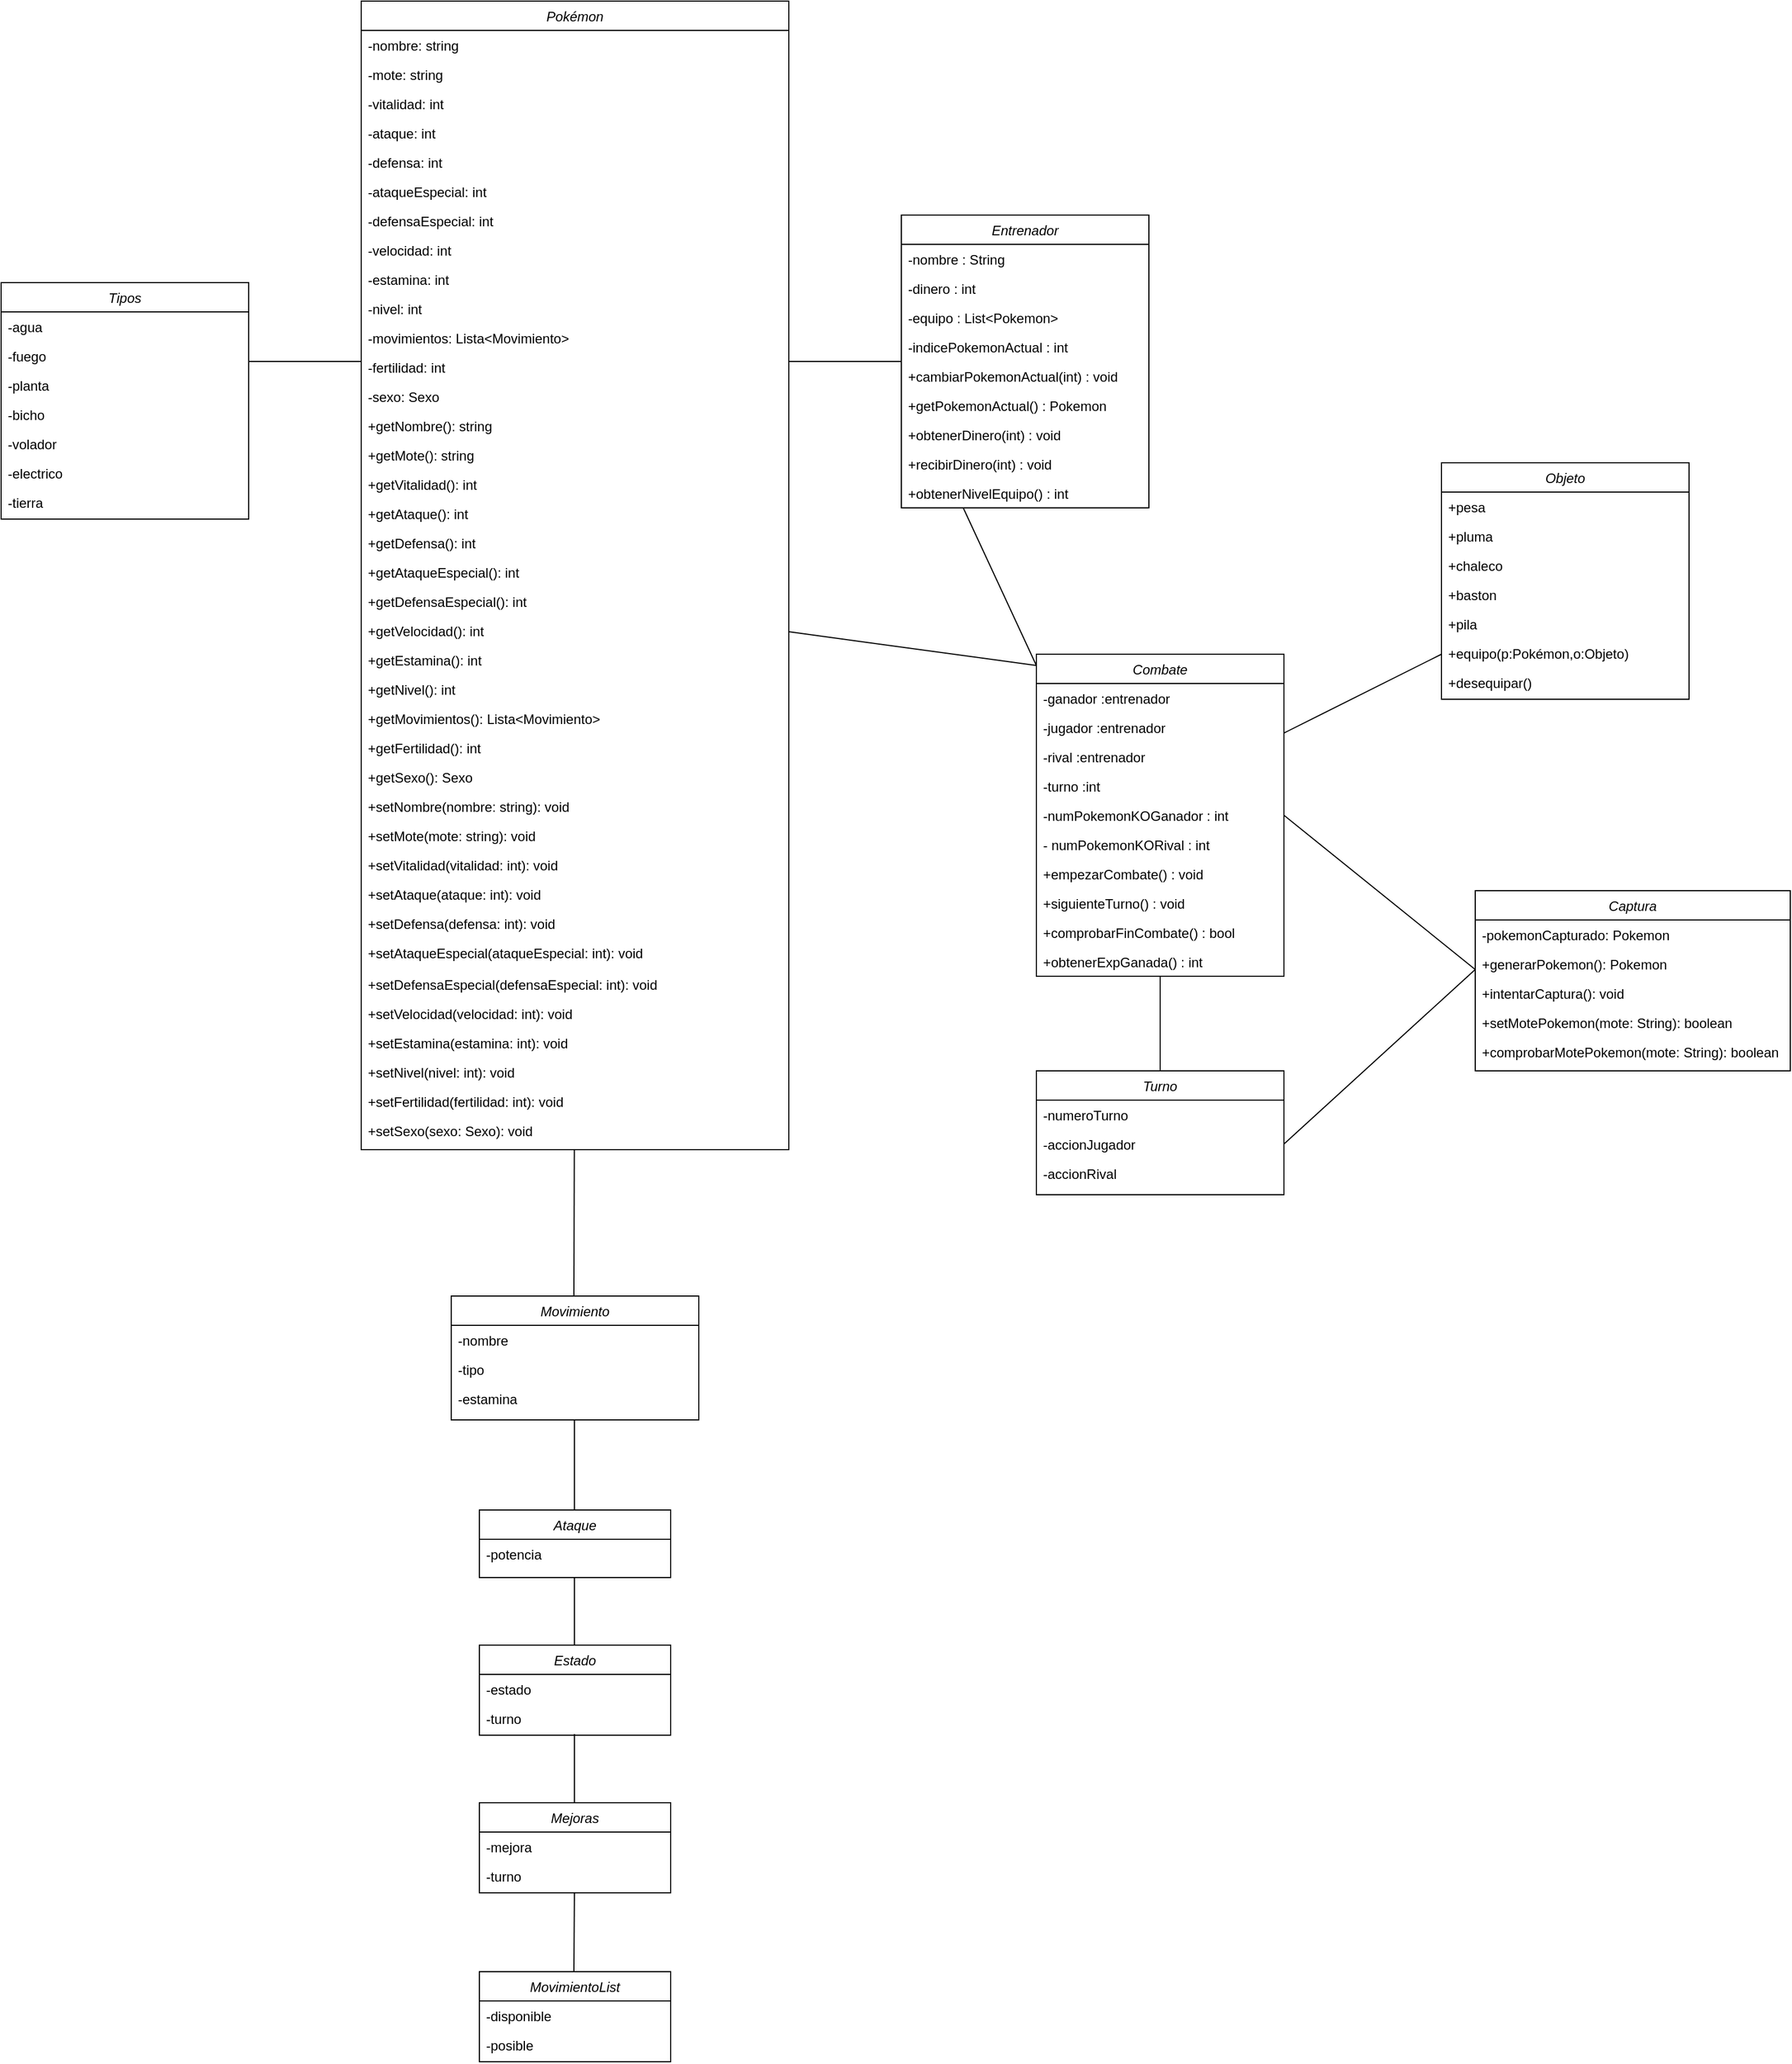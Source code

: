 <mxfile version="21.0.2" type="device"><diagram id="C5RBs43oDa-KdzZeNtuy" name="Page-1"><mxGraphModel dx="2736" dy="1056" grid="1" gridSize="10" guides="1" tooltips="1" connect="1" arrows="1" fold="1" page="1" pageScale="1" pageWidth="827" pageHeight="1169" math="0" shadow="0"><root><mxCell id="WIyWlLk6GJQsqaUBKTNV-0"/><mxCell id="WIyWlLk6GJQsqaUBKTNV-1" parent="WIyWlLk6GJQsqaUBKTNV-0"/><mxCell id="cwR1FjcjZUaR_pP3CaSi-31" value="Pokémon" style="swimlane;fontStyle=2;align=center;verticalAlign=top;childLayout=stackLayout;horizontal=1;startSize=26;horizontalStack=0;resizeParent=1;resizeLast=0;collapsible=1;marginBottom=0;rounded=0;shadow=0;strokeWidth=1;" parent="WIyWlLk6GJQsqaUBKTNV-1" vertex="1"><mxGeometry x="210" y="140" width="380" height="1020" as="geometry"><mxRectangle x="230" y="140" width="160" height="26" as="alternateBounds"/></mxGeometry></mxCell><mxCell id="cwR1FjcjZUaR_pP3CaSi-32" value="-nombre: string" style="text;align=left;verticalAlign=top;spacingLeft=4;spacingRight=4;overflow=hidden;rotatable=0;points=[[0,0.5],[1,0.5]];portConstraint=eastwest;" parent="cwR1FjcjZUaR_pP3CaSi-31" vertex="1"><mxGeometry y="26" width="380" height="26" as="geometry"/></mxCell><mxCell id="cwR1FjcjZUaR_pP3CaSi-33" value="-mote: string" style="text;align=left;verticalAlign=top;spacingLeft=4;spacingRight=4;overflow=hidden;rotatable=0;points=[[0,0.5],[1,0.5]];portConstraint=eastwest;rounded=0;shadow=0;html=0;" parent="cwR1FjcjZUaR_pP3CaSi-31" vertex="1"><mxGeometry y="52" width="380" height="26" as="geometry"/></mxCell><mxCell id="cwR1FjcjZUaR_pP3CaSi-34" value="-vitalidad: int" style="text;align=left;verticalAlign=top;spacingLeft=4;spacingRight=4;overflow=hidden;rotatable=0;points=[[0,0.5],[1,0.5]];portConstraint=eastwest;rounded=0;shadow=0;html=0;" parent="cwR1FjcjZUaR_pP3CaSi-31" vertex="1"><mxGeometry y="78" width="380" height="26" as="geometry"/></mxCell><mxCell id="cwR1FjcjZUaR_pP3CaSi-35" value="-ataque: int " style="text;align=left;verticalAlign=top;spacingLeft=4;spacingRight=4;overflow=hidden;rotatable=0;points=[[0,0.5],[1,0.5]];portConstraint=eastwest;" parent="cwR1FjcjZUaR_pP3CaSi-31" vertex="1"><mxGeometry y="104" width="380" height="26" as="geometry"/></mxCell><mxCell id="cwR1FjcjZUaR_pP3CaSi-37" value="-defensa: int" style="text;align=left;verticalAlign=top;spacingLeft=4;spacingRight=4;overflow=hidden;rotatable=0;points=[[0,0.5],[1,0.5]];portConstraint=eastwest;rounded=0;shadow=0;html=0;" parent="cwR1FjcjZUaR_pP3CaSi-31" vertex="1"><mxGeometry y="130" width="380" height="26" as="geometry"/></mxCell><mxCell id="cwR1FjcjZUaR_pP3CaSi-38" value="-ataqueEspecial: int " style="text;align=left;verticalAlign=top;spacingLeft=4;spacingRight=4;overflow=hidden;rotatable=0;points=[[0,0.5],[1,0.5]];portConstraint=eastwest;rounded=0;shadow=0;html=0;" parent="cwR1FjcjZUaR_pP3CaSi-31" vertex="1"><mxGeometry y="156" width="380" height="26" as="geometry"/></mxCell><mxCell id="cwR1FjcjZUaR_pP3CaSi-39" value="-defensaEspecial: int" style="text;align=left;verticalAlign=top;spacingLeft=4;spacingRight=4;overflow=hidden;rotatable=0;points=[[0,0.5],[1,0.5]];portConstraint=eastwest;rounded=0;shadow=0;html=0;" parent="cwR1FjcjZUaR_pP3CaSi-31" vertex="1"><mxGeometry y="182" width="380" height="26" as="geometry"/></mxCell><mxCell id="cwR1FjcjZUaR_pP3CaSi-40" value="-velocidad: int" style="text;align=left;verticalAlign=top;spacingLeft=4;spacingRight=4;overflow=hidden;rotatable=0;points=[[0,0.5],[1,0.5]];portConstraint=eastwest;rounded=0;shadow=0;html=0;" parent="cwR1FjcjZUaR_pP3CaSi-31" vertex="1"><mxGeometry y="208" width="380" height="26" as="geometry"/></mxCell><mxCell id="cwR1FjcjZUaR_pP3CaSi-41" value="-estamina: int" style="text;align=left;verticalAlign=top;spacingLeft=4;spacingRight=4;overflow=hidden;rotatable=0;points=[[0,0.5],[1,0.5]];portConstraint=eastwest;" parent="cwR1FjcjZUaR_pP3CaSi-31" vertex="1"><mxGeometry y="234" width="380" height="26" as="geometry"/></mxCell><mxCell id="cwR1FjcjZUaR_pP3CaSi-42" value="-nivel: int" style="text;align=left;verticalAlign=top;spacingLeft=4;spacingRight=4;overflow=hidden;rotatable=0;points=[[0,0.5],[1,0.5]];portConstraint=eastwest;" parent="cwR1FjcjZUaR_pP3CaSi-31" vertex="1"><mxGeometry y="260" width="380" height="26" as="geometry"/></mxCell><mxCell id="cwR1FjcjZUaR_pP3CaSi-43" value="-movimientos: Lista&lt;Movimiento&gt;" style="text;align=left;verticalAlign=top;spacingLeft=4;spacingRight=4;overflow=hidden;rotatable=0;points=[[0,0.5],[1,0.5]];portConstraint=eastwest;" parent="cwR1FjcjZUaR_pP3CaSi-31" vertex="1"><mxGeometry y="286" width="380" height="26" as="geometry"/></mxCell><mxCell id="cwR1FjcjZUaR_pP3CaSi-44" value="-fertilidad: int" style="text;align=left;verticalAlign=top;spacingLeft=4;spacingRight=4;overflow=hidden;rotatable=0;points=[[0,0.5],[1,0.5]];portConstraint=eastwest;" parent="cwR1FjcjZUaR_pP3CaSi-31" vertex="1"><mxGeometry y="312" width="380" height="26" as="geometry"/></mxCell><mxCell id="W9C-LoiMvaeg9OHFLR5i-9" value="-sexo: Sexo " style="text;align=left;verticalAlign=top;spacingLeft=4;spacingRight=4;overflow=hidden;rotatable=0;points=[[0,0.5],[1,0.5]];portConstraint=eastwest;" vertex="1" parent="cwR1FjcjZUaR_pP3CaSi-31"><mxGeometry y="338" width="380" height="26" as="geometry"/></mxCell><mxCell id="W9C-LoiMvaeg9OHFLR5i-8" value="+getNombre(): string" style="text;align=left;verticalAlign=top;spacingLeft=4;spacingRight=4;overflow=hidden;rotatable=0;points=[[0,0.5],[1,0.5]];portConstraint=eastwest;" vertex="1" parent="cwR1FjcjZUaR_pP3CaSi-31"><mxGeometry y="364" width="380" height="26" as="geometry"/></mxCell><mxCell id="W9C-LoiMvaeg9OHFLR5i-7" value="+getMote(): string" style="text;align=left;verticalAlign=top;spacingLeft=4;spacingRight=4;overflow=hidden;rotatable=0;points=[[0,0.5],[1,0.5]];portConstraint=eastwest;" vertex="1" parent="cwR1FjcjZUaR_pP3CaSi-31"><mxGeometry y="390" width="380" height="26" as="geometry"/></mxCell><mxCell id="W9C-LoiMvaeg9OHFLR5i-6" value="+getVitalidad(): int  " style="text;align=left;verticalAlign=top;spacingLeft=4;spacingRight=4;overflow=hidden;rotatable=0;points=[[0,0.5],[1,0.5]];portConstraint=eastwest;" vertex="1" parent="cwR1FjcjZUaR_pP3CaSi-31"><mxGeometry y="416" width="380" height="26" as="geometry"/></mxCell><mxCell id="W9C-LoiMvaeg9OHFLR5i-5" value="+getAtaque(): int" style="text;align=left;verticalAlign=top;spacingLeft=4;spacingRight=4;overflow=hidden;rotatable=0;points=[[0,0.5],[1,0.5]];portConstraint=eastwest;" vertex="1" parent="cwR1FjcjZUaR_pP3CaSi-31"><mxGeometry y="442" width="380" height="26" as="geometry"/></mxCell><mxCell id="W9C-LoiMvaeg9OHFLR5i-4" value="+getDefensa(): int" style="text;align=left;verticalAlign=top;spacingLeft=4;spacingRight=4;overflow=hidden;rotatable=0;points=[[0,0.5],[1,0.5]];portConstraint=eastwest;" vertex="1" parent="cwR1FjcjZUaR_pP3CaSi-31"><mxGeometry y="468" width="380" height="26" as="geometry"/></mxCell><mxCell id="W9C-LoiMvaeg9OHFLR5i-3" value="+getAtaqueEspecial(): int " style="text;align=left;verticalAlign=top;spacingLeft=4;spacingRight=4;overflow=hidden;rotatable=0;points=[[0,0.5],[1,0.5]];portConstraint=eastwest;" vertex="1" parent="cwR1FjcjZUaR_pP3CaSi-31"><mxGeometry y="494" width="380" height="26" as="geometry"/></mxCell><mxCell id="W9C-LoiMvaeg9OHFLR5i-2" value="+getDefensaEspecial(): int " style="text;align=left;verticalAlign=top;spacingLeft=4;spacingRight=4;overflow=hidden;rotatable=0;points=[[0,0.5],[1,0.5]];portConstraint=eastwest;" vertex="1" parent="cwR1FjcjZUaR_pP3CaSi-31"><mxGeometry y="520" width="380" height="26" as="geometry"/></mxCell><mxCell id="W9C-LoiMvaeg9OHFLR5i-1" value="+getVelocidad(): int" style="text;align=left;verticalAlign=top;spacingLeft=4;spacingRight=4;overflow=hidden;rotatable=0;points=[[0,0.5],[1,0.5]];portConstraint=eastwest;" vertex="1" parent="cwR1FjcjZUaR_pP3CaSi-31"><mxGeometry y="546" width="380" height="26" as="geometry"/></mxCell><mxCell id="W9C-LoiMvaeg9OHFLR5i-0" value="+getEstamina(): int" style="text;align=left;verticalAlign=top;spacingLeft=4;spacingRight=4;overflow=hidden;rotatable=0;points=[[0,0.5],[1,0.5]];portConstraint=eastwest;" vertex="1" parent="cwR1FjcjZUaR_pP3CaSi-31"><mxGeometry y="572" width="380" height="26" as="geometry"/></mxCell><mxCell id="W9C-LoiMvaeg9OHFLR5i-19" value="+getNivel(): int " style="text;align=left;verticalAlign=top;spacingLeft=4;spacingRight=4;overflow=hidden;rotatable=0;points=[[0,0.5],[1,0.5]];portConstraint=eastwest;" vertex="1" parent="cwR1FjcjZUaR_pP3CaSi-31"><mxGeometry y="598" width="380" height="26" as="geometry"/></mxCell><mxCell id="W9C-LoiMvaeg9OHFLR5i-18" value="+getMovimientos(): Lista&lt;Movimiento&gt;" style="text;align=left;verticalAlign=top;spacingLeft=4;spacingRight=4;overflow=hidden;rotatable=0;points=[[0,0.5],[1,0.5]];portConstraint=eastwest;" vertex="1" parent="cwR1FjcjZUaR_pP3CaSi-31"><mxGeometry y="624" width="380" height="26" as="geometry"/></mxCell><mxCell id="W9C-LoiMvaeg9OHFLR5i-17" value="+getFertilidad(): int " style="text;align=left;verticalAlign=top;spacingLeft=4;spacingRight=4;overflow=hidden;rotatable=0;points=[[0,0.5],[1,0.5]];portConstraint=eastwest;" vertex="1" parent="cwR1FjcjZUaR_pP3CaSi-31"><mxGeometry y="650" width="380" height="26" as="geometry"/></mxCell><mxCell id="W9C-LoiMvaeg9OHFLR5i-16" value="+getSexo(): Sexo" style="text;align=left;verticalAlign=top;spacingLeft=4;spacingRight=4;overflow=hidden;rotatable=0;points=[[0,0.5],[1,0.5]];portConstraint=eastwest;" vertex="1" parent="cwR1FjcjZUaR_pP3CaSi-31"><mxGeometry y="676" width="380" height="26" as="geometry"/></mxCell><mxCell id="W9C-LoiMvaeg9OHFLR5i-15" value="+setNombre(nombre: string): void" style="text;align=left;verticalAlign=top;spacingLeft=4;spacingRight=4;overflow=hidden;rotatable=0;points=[[0,0.5],[1,0.5]];portConstraint=eastwest;" vertex="1" parent="cwR1FjcjZUaR_pP3CaSi-31"><mxGeometry y="702" width="380" height="26" as="geometry"/></mxCell><mxCell id="W9C-LoiMvaeg9OHFLR5i-14" value="+setMote(mote: string): void" style="text;align=left;verticalAlign=top;spacingLeft=4;spacingRight=4;overflow=hidden;rotatable=0;points=[[0,0.5],[1,0.5]];portConstraint=eastwest;" vertex="1" parent="cwR1FjcjZUaR_pP3CaSi-31"><mxGeometry y="728" width="380" height="26" as="geometry"/></mxCell><mxCell id="W9C-LoiMvaeg9OHFLR5i-13" value="+setVitalidad(vitalidad: int): void" style="text;align=left;verticalAlign=top;spacingLeft=4;spacingRight=4;overflow=hidden;rotatable=0;points=[[0,0.5],[1,0.5]];portConstraint=eastwest;" vertex="1" parent="cwR1FjcjZUaR_pP3CaSi-31"><mxGeometry y="754" width="380" height="26" as="geometry"/></mxCell><mxCell id="W9C-LoiMvaeg9OHFLR5i-12" value="+setAtaque(ataque: int): void " style="text;align=left;verticalAlign=top;spacingLeft=4;spacingRight=4;overflow=hidden;rotatable=0;points=[[0,0.5],[1,0.5]];portConstraint=eastwest;" vertex="1" parent="cwR1FjcjZUaR_pP3CaSi-31"><mxGeometry y="780" width="380" height="26" as="geometry"/></mxCell><mxCell id="W9C-LoiMvaeg9OHFLR5i-11" value="+setDefensa(defensa: int): void" style="text;align=left;verticalAlign=top;spacingLeft=4;spacingRight=4;overflow=hidden;rotatable=0;points=[[0,0.5],[1,0.5]];portConstraint=eastwest;" vertex="1" parent="cwR1FjcjZUaR_pP3CaSi-31"><mxGeometry y="806" width="380" height="26" as="geometry"/></mxCell><mxCell id="W9C-LoiMvaeg9OHFLR5i-10" value="+setAtaqueEspecial(ataqueEspecial: int): void" style="text;align=left;verticalAlign=top;spacingLeft=4;spacingRight=4;overflow=hidden;rotatable=0;points=[[0,0.5],[1,0.5]];portConstraint=eastwest;" vertex="1" parent="cwR1FjcjZUaR_pP3CaSi-31"><mxGeometry y="832" width="380" height="28" as="geometry"/></mxCell><mxCell id="W9C-LoiMvaeg9OHFLR5i-28" value="+setDefensaEspecial(defensaEspecial: int): void" style="text;align=left;verticalAlign=top;spacingLeft=4;spacingRight=4;overflow=hidden;rotatable=0;points=[[0,0.5],[1,0.5]];portConstraint=eastwest;rounded=0;shadow=0;html=0;" vertex="1" parent="cwR1FjcjZUaR_pP3CaSi-31"><mxGeometry y="860" width="380" height="26" as="geometry"/></mxCell><mxCell id="W9C-LoiMvaeg9OHFLR5i-27" value="+setVelocidad(velocidad: int): void" style="text;align=left;verticalAlign=top;spacingLeft=4;spacingRight=4;overflow=hidden;rotatable=0;points=[[0,0.5],[1,0.5]];portConstraint=eastwest;rounded=0;shadow=0;html=0;" vertex="1" parent="cwR1FjcjZUaR_pP3CaSi-31"><mxGeometry y="886" width="380" height="26" as="geometry"/></mxCell><mxCell id="W9C-LoiMvaeg9OHFLR5i-26" value="+setEstamina(estamina: int): void" style="text;align=left;verticalAlign=top;spacingLeft=4;spacingRight=4;overflow=hidden;rotatable=0;points=[[0,0.5],[1,0.5]];portConstraint=eastwest;rounded=0;shadow=0;html=0;" vertex="1" parent="cwR1FjcjZUaR_pP3CaSi-31"><mxGeometry y="912" width="380" height="26" as="geometry"/></mxCell><mxCell id="W9C-LoiMvaeg9OHFLR5i-25" value="+setNivel(nivel: int): void" style="text;align=left;verticalAlign=top;spacingLeft=4;spacingRight=4;overflow=hidden;rotatable=0;points=[[0,0.5],[1,0.5]];portConstraint=eastwest;rounded=0;shadow=0;html=0;" vertex="1" parent="cwR1FjcjZUaR_pP3CaSi-31"><mxGeometry y="938" width="380" height="26" as="geometry"/></mxCell><mxCell id="W9C-LoiMvaeg9OHFLR5i-24" value="+setFertilidad(fertilidad: int): void" style="text;align=left;verticalAlign=top;spacingLeft=4;spacingRight=4;overflow=hidden;rotatable=0;points=[[0,0.5],[1,0.5]];portConstraint=eastwest;rounded=0;shadow=0;html=0;" vertex="1" parent="cwR1FjcjZUaR_pP3CaSi-31"><mxGeometry y="964" width="380" height="26" as="geometry"/></mxCell><mxCell id="W9C-LoiMvaeg9OHFLR5i-23" value="+setSexo(sexo: Sexo): void" style="text;align=left;verticalAlign=top;spacingLeft=4;spacingRight=4;overflow=hidden;rotatable=0;points=[[0,0.5],[1,0.5]];portConstraint=eastwest;rounded=0;shadow=0;html=0;" vertex="1" parent="cwR1FjcjZUaR_pP3CaSi-31"><mxGeometry y="990" width="380" height="26" as="geometry"/></mxCell><mxCell id="W9C-LoiMvaeg9OHFLR5i-29" value="" style="endArrow=none;html=1;rounded=0;" edge="1" parent="WIyWlLk6GJQsqaUBKTNV-1"><mxGeometry width="50" height="50" relative="1" as="geometry"><mxPoint x="590" y="460" as="sourcePoint"/><mxPoint x="690" y="460" as="targetPoint"/></mxGeometry></mxCell><mxCell id="W9C-LoiMvaeg9OHFLR5i-30" value="Entrenador" style="swimlane;fontStyle=2;align=center;verticalAlign=top;childLayout=stackLayout;horizontal=1;startSize=26;horizontalStack=0;resizeParent=1;resizeLast=0;collapsible=1;marginBottom=0;rounded=0;shadow=0;strokeWidth=1;" vertex="1" parent="WIyWlLk6GJQsqaUBKTNV-1"><mxGeometry x="690" y="330" width="220" height="260" as="geometry"><mxRectangle x="230" y="140" width="160" height="26" as="alternateBounds"/></mxGeometry></mxCell><mxCell id="W9C-LoiMvaeg9OHFLR5i-31" value="-nombre : String" style="text;align=left;verticalAlign=top;spacingLeft=4;spacingRight=4;overflow=hidden;rotatable=0;points=[[0,0.5],[1,0.5]];portConstraint=eastwest;" vertex="1" parent="W9C-LoiMvaeg9OHFLR5i-30"><mxGeometry y="26" width="220" height="26" as="geometry"/></mxCell><mxCell id="W9C-LoiMvaeg9OHFLR5i-69" value="-dinero : int" style="text;align=left;verticalAlign=top;spacingLeft=4;spacingRight=4;overflow=hidden;rotatable=0;points=[[0,0.5],[1,0.5]];portConstraint=eastwest;" vertex="1" parent="W9C-LoiMvaeg9OHFLR5i-30"><mxGeometry y="52" width="220" height="26" as="geometry"/></mxCell><mxCell id="W9C-LoiMvaeg9OHFLR5i-70" value="-equipo : List&lt;Pokemon&gt;" style="text;align=left;verticalAlign=top;spacingLeft=4;spacingRight=4;overflow=hidden;rotatable=0;points=[[0,0.5],[1,0.5]];portConstraint=eastwest;" vertex="1" parent="W9C-LoiMvaeg9OHFLR5i-30"><mxGeometry y="78" width="220" height="26" as="geometry"/></mxCell><mxCell id="W9C-LoiMvaeg9OHFLR5i-71" value="-indicePokemonActual : int" style="text;align=left;verticalAlign=top;spacingLeft=4;spacingRight=4;overflow=hidden;rotatable=0;points=[[0,0.5],[1,0.5]];portConstraint=eastwest;" vertex="1" parent="W9C-LoiMvaeg9OHFLR5i-30"><mxGeometry y="104" width="220" height="26" as="geometry"/></mxCell><mxCell id="W9C-LoiMvaeg9OHFLR5i-92" value="+cambiarPokemonActual(int) : void" style="text;align=left;verticalAlign=top;spacingLeft=4;spacingRight=4;overflow=hidden;rotatable=0;points=[[0,0.5],[1,0.5]];portConstraint=eastwest;" vertex="1" parent="W9C-LoiMvaeg9OHFLR5i-30"><mxGeometry y="130" width="220" height="26" as="geometry"/></mxCell><mxCell id="W9C-LoiMvaeg9OHFLR5i-140" value="+getPokemonActual() : Pokemon" style="text;align=left;verticalAlign=top;spacingLeft=4;spacingRight=4;overflow=hidden;rotatable=0;points=[[0,0.5],[1,0.5]];portConstraint=eastwest;" vertex="1" parent="W9C-LoiMvaeg9OHFLR5i-30"><mxGeometry y="156" width="220" height="26" as="geometry"/></mxCell><mxCell id="W9C-LoiMvaeg9OHFLR5i-141" value="+obtenerDinero(int) : void" style="text;align=left;verticalAlign=top;spacingLeft=4;spacingRight=4;overflow=hidden;rotatable=0;points=[[0,0.5],[1,0.5]];portConstraint=eastwest;" vertex="1" parent="W9C-LoiMvaeg9OHFLR5i-30"><mxGeometry y="182" width="220" height="26" as="geometry"/></mxCell><mxCell id="W9C-LoiMvaeg9OHFLR5i-142" value="+recibirDinero(int) : void" style="text;align=left;verticalAlign=top;spacingLeft=4;spacingRight=4;overflow=hidden;rotatable=0;points=[[0,0.5],[1,0.5]];portConstraint=eastwest;" vertex="1" parent="W9C-LoiMvaeg9OHFLR5i-30"><mxGeometry y="208" width="220" height="26" as="geometry"/></mxCell><mxCell id="W9C-LoiMvaeg9OHFLR5i-143" value="+obtenerNivelEquipo() : int" style="text;align=left;verticalAlign=top;spacingLeft=4;spacingRight=4;overflow=hidden;rotatable=0;points=[[0,0.5],[1,0.5]];portConstraint=eastwest;" vertex="1" parent="W9C-LoiMvaeg9OHFLR5i-30"><mxGeometry y="234" width="220" height="26" as="geometry"/></mxCell><mxCell id="W9C-LoiMvaeg9OHFLR5i-93" value="" style="endArrow=none;html=1;rounded=0;" edge="1" parent="WIyWlLk6GJQsqaUBKTNV-1"><mxGeometry width="50" height="50" relative="1" as="geometry"><mxPoint x="399.38" y="1160" as="sourcePoint"/><mxPoint x="399" y="1290" as="targetPoint"/></mxGeometry></mxCell><mxCell id="W9C-LoiMvaeg9OHFLR5i-94" value="Movimiento" style="swimlane;fontStyle=2;align=center;verticalAlign=top;childLayout=stackLayout;horizontal=1;startSize=26;horizontalStack=0;resizeParent=1;resizeLast=0;collapsible=1;marginBottom=0;rounded=0;shadow=0;strokeWidth=1;" vertex="1" parent="WIyWlLk6GJQsqaUBKTNV-1"><mxGeometry x="290" y="1290" width="220" height="110" as="geometry"><mxRectangle x="230" y="140" width="160" height="26" as="alternateBounds"/></mxGeometry></mxCell><mxCell id="W9C-LoiMvaeg9OHFLR5i-95" value="-nombre " style="text;align=left;verticalAlign=top;spacingLeft=4;spacingRight=4;overflow=hidden;rotatable=0;points=[[0,0.5],[1,0.5]];portConstraint=eastwest;" vertex="1" parent="W9C-LoiMvaeg9OHFLR5i-94"><mxGeometry y="26" width="220" height="26" as="geometry"/></mxCell><mxCell id="W9C-LoiMvaeg9OHFLR5i-96" value="-tipo" style="text;align=left;verticalAlign=top;spacingLeft=4;spacingRight=4;overflow=hidden;rotatable=0;points=[[0,0.5],[1,0.5]];portConstraint=eastwest;" vertex="1" parent="W9C-LoiMvaeg9OHFLR5i-94"><mxGeometry y="52" width="220" height="26" as="geometry"/></mxCell><mxCell id="W9C-LoiMvaeg9OHFLR5i-97" value="-estamina" style="text;align=left;verticalAlign=top;spacingLeft=4;spacingRight=4;overflow=hidden;rotatable=0;points=[[0,0.5],[1,0.5]];portConstraint=eastwest;" vertex="1" parent="W9C-LoiMvaeg9OHFLR5i-94"><mxGeometry y="78" width="220" height="26" as="geometry"/></mxCell><mxCell id="W9C-LoiMvaeg9OHFLR5i-100" value="" style="endArrow=none;html=1;rounded=0;" edge="1" parent="WIyWlLk6GJQsqaUBKTNV-1"><mxGeometry width="50" height="50" relative="1" as="geometry"><mxPoint x="399.47" y="1480" as="sourcePoint"/><mxPoint x="399.47" y="1400" as="targetPoint"/></mxGeometry></mxCell><mxCell id="W9C-LoiMvaeg9OHFLR5i-101" value="Ataque" style="swimlane;fontStyle=2;align=center;verticalAlign=top;childLayout=stackLayout;horizontal=1;startSize=26;horizontalStack=0;resizeParent=1;resizeLast=0;collapsible=1;marginBottom=0;rounded=0;shadow=0;strokeWidth=1;" vertex="1" parent="WIyWlLk6GJQsqaUBKTNV-1"><mxGeometry x="315" y="1480" width="170" height="60" as="geometry"><mxRectangle x="230" y="140" width="160" height="26" as="alternateBounds"/></mxGeometry></mxCell><mxCell id="W9C-LoiMvaeg9OHFLR5i-102" value="-potencia" style="text;align=left;verticalAlign=top;spacingLeft=4;spacingRight=4;overflow=hidden;rotatable=0;points=[[0,0.5],[1,0.5]];portConstraint=eastwest;" vertex="1" parent="W9C-LoiMvaeg9OHFLR5i-101"><mxGeometry y="26" width="170" height="26" as="geometry"/></mxCell><mxCell id="W9C-LoiMvaeg9OHFLR5i-105" value="" style="endArrow=none;html=1;rounded=0;" edge="1" parent="WIyWlLk6GJQsqaUBKTNV-1"><mxGeometry width="50" height="50" relative="1" as="geometry"><mxPoint x="399.47" y="1600" as="sourcePoint"/><mxPoint x="399.47" y="1540" as="targetPoint"/></mxGeometry></mxCell><mxCell id="W9C-LoiMvaeg9OHFLR5i-106" value="Estado" style="swimlane;fontStyle=2;align=center;verticalAlign=top;childLayout=stackLayout;horizontal=1;startSize=26;horizontalStack=0;resizeParent=1;resizeLast=0;collapsible=1;marginBottom=0;rounded=0;shadow=0;strokeWidth=1;" vertex="1" parent="WIyWlLk6GJQsqaUBKTNV-1"><mxGeometry x="315" y="1600" width="170" height="80" as="geometry"><mxRectangle x="230" y="140" width="160" height="26" as="alternateBounds"/></mxGeometry></mxCell><mxCell id="W9C-LoiMvaeg9OHFLR5i-107" value="-estado" style="text;align=left;verticalAlign=top;spacingLeft=4;spacingRight=4;overflow=hidden;rotatable=0;points=[[0,0.5],[1,0.5]];portConstraint=eastwest;" vertex="1" parent="W9C-LoiMvaeg9OHFLR5i-106"><mxGeometry y="26" width="170" height="26" as="geometry"/></mxCell><mxCell id="W9C-LoiMvaeg9OHFLR5i-108" value="-turno" style="text;align=left;verticalAlign=top;spacingLeft=4;spacingRight=4;overflow=hidden;rotatable=0;points=[[0,0.5],[1,0.5]];portConstraint=eastwest;" vertex="1" parent="W9C-LoiMvaeg9OHFLR5i-106"><mxGeometry y="52" width="170" height="26" as="geometry"/></mxCell><mxCell id="W9C-LoiMvaeg9OHFLR5i-112" value="" style="endArrow=none;html=1;rounded=0;" edge="1" parent="WIyWlLk6GJQsqaUBKTNV-1"><mxGeometry width="50" height="50" relative="1" as="geometry"><mxPoint x="399.47" y="1749" as="sourcePoint"/><mxPoint x="399.47" y="1679" as="targetPoint"/></mxGeometry></mxCell><mxCell id="W9C-LoiMvaeg9OHFLR5i-109" value="Mejoras" style="swimlane;fontStyle=2;align=center;verticalAlign=top;childLayout=stackLayout;horizontal=1;startSize=26;horizontalStack=0;resizeParent=1;resizeLast=0;collapsible=1;marginBottom=0;rounded=0;shadow=0;strokeWidth=1;" vertex="1" parent="WIyWlLk6GJQsqaUBKTNV-1"><mxGeometry x="315" y="1740" width="170" height="80" as="geometry"><mxRectangle x="230" y="140" width="160" height="26" as="alternateBounds"/></mxGeometry></mxCell><mxCell id="W9C-LoiMvaeg9OHFLR5i-110" value="-mejora" style="text;align=left;verticalAlign=top;spacingLeft=4;spacingRight=4;overflow=hidden;rotatable=0;points=[[0,0.5],[1,0.5]];portConstraint=eastwest;" vertex="1" parent="W9C-LoiMvaeg9OHFLR5i-109"><mxGeometry y="26" width="170" height="26" as="geometry"/></mxCell><mxCell id="W9C-LoiMvaeg9OHFLR5i-111" value="-turno" style="text;align=left;verticalAlign=top;spacingLeft=4;spacingRight=4;overflow=hidden;rotatable=0;points=[[0,0.5],[1,0.5]];portConstraint=eastwest;" vertex="1" parent="W9C-LoiMvaeg9OHFLR5i-109"><mxGeometry y="52" width="170" height="26" as="geometry"/></mxCell><mxCell id="W9C-LoiMvaeg9OHFLR5i-113" value="MovimientoList" style="swimlane;fontStyle=2;align=center;verticalAlign=top;childLayout=stackLayout;horizontal=1;startSize=26;horizontalStack=0;resizeParent=1;resizeLast=0;collapsible=1;marginBottom=0;rounded=0;shadow=0;strokeWidth=1;" vertex="1" parent="WIyWlLk6GJQsqaUBKTNV-1"><mxGeometry x="315" y="1890" width="170" height="80" as="geometry"><mxRectangle x="230" y="140" width="160" height="26" as="alternateBounds"/></mxGeometry></mxCell><mxCell id="W9C-LoiMvaeg9OHFLR5i-114" value="-disponible" style="text;align=left;verticalAlign=top;spacingLeft=4;spacingRight=4;overflow=hidden;rotatable=0;points=[[0,0.5],[1,0.5]];portConstraint=eastwest;" vertex="1" parent="W9C-LoiMvaeg9OHFLR5i-113"><mxGeometry y="26" width="170" height="26" as="geometry"/></mxCell><mxCell id="W9C-LoiMvaeg9OHFLR5i-115" value="-posible" style="text;align=left;verticalAlign=top;spacingLeft=4;spacingRight=4;overflow=hidden;rotatable=0;points=[[0,0.5],[1,0.5]];portConstraint=eastwest;" vertex="1" parent="W9C-LoiMvaeg9OHFLR5i-113"><mxGeometry y="52" width="170" height="26" as="geometry"/></mxCell><mxCell id="W9C-LoiMvaeg9OHFLR5i-117" value="" style="endArrow=none;html=1;rounded=0;" edge="1" parent="WIyWlLk6GJQsqaUBKTNV-1"><mxGeometry width="50" height="50" relative="1" as="geometry"><mxPoint x="399" y="1890" as="sourcePoint"/><mxPoint x="399.47" y="1820" as="targetPoint"/></mxGeometry></mxCell><mxCell id="W9C-LoiMvaeg9OHFLR5i-119" value="" style="endArrow=none;html=1;rounded=0;" edge="1" parent="WIyWlLk6GJQsqaUBKTNV-1"><mxGeometry width="50" height="50" relative="1" as="geometry"><mxPoint x="110" y="460" as="sourcePoint"/><mxPoint x="210" y="460" as="targetPoint"/></mxGeometry></mxCell><mxCell id="W9C-LoiMvaeg9OHFLR5i-120" value="Tipos" style="swimlane;fontStyle=2;align=center;verticalAlign=top;childLayout=stackLayout;horizontal=1;startSize=26;horizontalStack=0;resizeParent=1;resizeLast=0;collapsible=1;marginBottom=0;rounded=0;shadow=0;strokeWidth=1;" vertex="1" parent="WIyWlLk6GJQsqaUBKTNV-1"><mxGeometry x="-110" y="390" width="220" height="210" as="geometry"><mxRectangle x="230" y="140" width="160" height="26" as="alternateBounds"/></mxGeometry></mxCell><mxCell id="W9C-LoiMvaeg9OHFLR5i-121" value="-agua" style="text;align=left;verticalAlign=top;spacingLeft=4;spacingRight=4;overflow=hidden;rotatable=0;points=[[0,0.5],[1,0.5]];portConstraint=eastwest;" vertex="1" parent="W9C-LoiMvaeg9OHFLR5i-120"><mxGeometry y="26" width="220" height="26" as="geometry"/></mxCell><mxCell id="W9C-LoiMvaeg9OHFLR5i-122" value="-fuego" style="text;align=left;verticalAlign=top;spacingLeft=4;spacingRight=4;overflow=hidden;rotatable=0;points=[[0,0.5],[1,0.5]];portConstraint=eastwest;" vertex="1" parent="W9C-LoiMvaeg9OHFLR5i-120"><mxGeometry y="52" width="220" height="26" as="geometry"/></mxCell><mxCell id="W9C-LoiMvaeg9OHFLR5i-123" value="-planta" style="text;align=left;verticalAlign=top;spacingLeft=4;spacingRight=4;overflow=hidden;rotatable=0;points=[[0,0.5],[1,0.5]];portConstraint=eastwest;" vertex="1" parent="W9C-LoiMvaeg9OHFLR5i-120"><mxGeometry y="78" width="220" height="26" as="geometry"/></mxCell><mxCell id="W9C-LoiMvaeg9OHFLR5i-124" value="-bicho" style="text;align=left;verticalAlign=top;spacingLeft=4;spacingRight=4;overflow=hidden;rotatable=0;points=[[0,0.5],[1,0.5]];portConstraint=eastwest;" vertex="1" parent="W9C-LoiMvaeg9OHFLR5i-120"><mxGeometry y="104" width="220" height="26" as="geometry"/></mxCell><mxCell id="W9C-LoiMvaeg9OHFLR5i-125" value="-volador" style="text;align=left;verticalAlign=top;spacingLeft=4;spacingRight=4;overflow=hidden;rotatable=0;points=[[0,0.5],[1,0.5]];portConstraint=eastwest;" vertex="1" parent="W9C-LoiMvaeg9OHFLR5i-120"><mxGeometry y="130" width="220" height="26" as="geometry"/></mxCell><mxCell id="W9C-LoiMvaeg9OHFLR5i-126" value="-electrico" style="text;align=left;verticalAlign=top;spacingLeft=4;spacingRight=4;overflow=hidden;rotatable=0;points=[[0,0.5],[1,0.5]];portConstraint=eastwest;" vertex="1" parent="W9C-LoiMvaeg9OHFLR5i-120"><mxGeometry y="156" width="220" height="26" as="geometry"/></mxCell><mxCell id="W9C-LoiMvaeg9OHFLR5i-127" value="-tierra" style="text;align=left;verticalAlign=top;spacingLeft=4;spacingRight=4;overflow=hidden;rotatable=0;points=[[0,0.5],[1,0.5]];portConstraint=eastwest;" vertex="1" parent="W9C-LoiMvaeg9OHFLR5i-120"><mxGeometry y="182" width="220" height="26" as="geometry"/></mxCell><mxCell id="W9C-LoiMvaeg9OHFLR5i-128" value="" style="endArrow=none;html=1;rounded=0;entryX=0.25;entryY=1;entryDx=0;entryDy=0;" edge="1" parent="WIyWlLk6GJQsqaUBKTNV-1" target="W9C-LoiMvaeg9OHFLR5i-30"><mxGeometry width="50" height="50" relative="1" as="geometry"><mxPoint x="590" y="700" as="sourcePoint"/><mxPoint x="640" y="650" as="targetPoint"/><Array as="points"><mxPoint x="810" y="730"/></Array></mxGeometry></mxCell><mxCell id="W9C-LoiMvaeg9OHFLR5i-129" value="Combate" style="swimlane;fontStyle=2;align=center;verticalAlign=top;childLayout=stackLayout;horizontal=1;startSize=26;horizontalStack=0;resizeParent=1;resizeLast=0;collapsible=1;marginBottom=0;rounded=0;shadow=0;strokeWidth=1;" vertex="1" parent="WIyWlLk6GJQsqaUBKTNV-1"><mxGeometry x="810" y="720" width="220" height="286" as="geometry"><mxRectangle x="230" y="140" width="160" height="26" as="alternateBounds"/></mxGeometry></mxCell><mxCell id="W9C-LoiMvaeg9OHFLR5i-130" value="-ganador :entrenador" style="text;align=left;verticalAlign=top;spacingLeft=4;spacingRight=4;overflow=hidden;rotatable=0;points=[[0,0.5],[1,0.5]];portConstraint=eastwest;" vertex="1" parent="W9C-LoiMvaeg9OHFLR5i-129"><mxGeometry y="26" width="220" height="26" as="geometry"/></mxCell><mxCell id="W9C-LoiMvaeg9OHFLR5i-131" value="-jugador :entrenador" style="text;align=left;verticalAlign=top;spacingLeft=4;spacingRight=4;overflow=hidden;rotatable=0;points=[[0,0.5],[1,0.5]];portConstraint=eastwest;" vertex="1" parent="W9C-LoiMvaeg9OHFLR5i-129"><mxGeometry y="52" width="220" height="26" as="geometry"/></mxCell><mxCell id="W9C-LoiMvaeg9OHFLR5i-132" value="-rival :entrenador" style="text;align=left;verticalAlign=top;spacingLeft=4;spacingRight=4;overflow=hidden;rotatable=0;points=[[0,0.5],[1,0.5]];portConstraint=eastwest;" vertex="1" parent="W9C-LoiMvaeg9OHFLR5i-129"><mxGeometry y="78" width="220" height="26" as="geometry"/></mxCell><mxCell id="W9C-LoiMvaeg9OHFLR5i-133" value="-turno :int" style="text;align=left;verticalAlign=top;spacingLeft=4;spacingRight=4;overflow=hidden;rotatable=0;points=[[0,0.5],[1,0.5]];portConstraint=eastwest;" vertex="1" parent="W9C-LoiMvaeg9OHFLR5i-129"><mxGeometry y="104" width="220" height="26" as="geometry"/></mxCell><mxCell id="W9C-LoiMvaeg9OHFLR5i-134" value="-numPokemonKOGanador : int" style="text;align=left;verticalAlign=top;spacingLeft=4;spacingRight=4;overflow=hidden;rotatable=0;points=[[0,0.5],[1,0.5]];portConstraint=eastwest;" vertex="1" parent="W9C-LoiMvaeg9OHFLR5i-129"><mxGeometry y="130" width="220" height="26" as="geometry"/></mxCell><mxCell id="W9C-LoiMvaeg9OHFLR5i-135" value="- numPokemonKORival : int" style="text;align=left;verticalAlign=top;spacingLeft=4;spacingRight=4;overflow=hidden;rotatable=0;points=[[0,0.5],[1,0.5]];portConstraint=eastwest;" vertex="1" parent="W9C-LoiMvaeg9OHFLR5i-129"><mxGeometry y="156" width="220" height="26" as="geometry"/></mxCell><mxCell id="W9C-LoiMvaeg9OHFLR5i-136" value="+empezarCombate() : void" style="text;align=left;verticalAlign=top;spacingLeft=4;spacingRight=4;overflow=hidden;rotatable=0;points=[[0,0.5],[1,0.5]];portConstraint=eastwest;" vertex="1" parent="W9C-LoiMvaeg9OHFLR5i-129"><mxGeometry y="182" width="220" height="26" as="geometry"/></mxCell><mxCell id="W9C-LoiMvaeg9OHFLR5i-137" value="+siguienteTurno() : void" style="text;align=left;verticalAlign=top;spacingLeft=4;spacingRight=4;overflow=hidden;rotatable=0;points=[[0,0.5],[1,0.5]];portConstraint=eastwest;" vertex="1" parent="W9C-LoiMvaeg9OHFLR5i-129"><mxGeometry y="208" width="220" height="26" as="geometry"/></mxCell><mxCell id="W9C-LoiMvaeg9OHFLR5i-138" value="+comprobarFinCombate() : bool" style="text;align=left;verticalAlign=top;spacingLeft=4;spacingRight=4;overflow=hidden;rotatable=0;points=[[0,0.5],[1,0.5]];portConstraint=eastwest;" vertex="1" parent="W9C-LoiMvaeg9OHFLR5i-129"><mxGeometry y="234" width="220" height="26" as="geometry"/></mxCell><mxCell id="W9C-LoiMvaeg9OHFLR5i-139" value="+obtenerExpGanada() : int" style="text;align=left;verticalAlign=top;spacingLeft=4;spacingRight=4;overflow=hidden;rotatable=0;points=[[0,0.5],[1,0.5]];portConstraint=eastwest;" vertex="1" parent="W9C-LoiMvaeg9OHFLR5i-129"><mxGeometry y="260" width="220" height="26" as="geometry"/></mxCell><mxCell id="W9C-LoiMvaeg9OHFLR5i-148" value="" style="endArrow=none;html=1;rounded=0;" edge="1" parent="WIyWlLk6GJQsqaUBKTNV-1"><mxGeometry width="50" height="50" relative="1" as="geometry"><mxPoint x="920" y="1090" as="sourcePoint"/><mxPoint x="920" y="1006" as="targetPoint"/></mxGeometry></mxCell><mxCell id="W9C-LoiMvaeg9OHFLR5i-149" value="Turno" style="swimlane;fontStyle=2;align=center;verticalAlign=top;childLayout=stackLayout;horizontal=1;startSize=26;horizontalStack=0;resizeParent=1;resizeLast=0;collapsible=1;marginBottom=0;rounded=0;shadow=0;strokeWidth=1;" vertex="1" parent="WIyWlLk6GJQsqaUBKTNV-1"><mxGeometry x="810" y="1090" width="220" height="110" as="geometry"><mxRectangle x="230" y="140" width="160" height="26" as="alternateBounds"/></mxGeometry></mxCell><mxCell id="W9C-LoiMvaeg9OHFLR5i-150" value="-numeroTurno" style="text;align=left;verticalAlign=top;spacingLeft=4;spacingRight=4;overflow=hidden;rotatable=0;points=[[0,0.5],[1,0.5]];portConstraint=eastwest;" vertex="1" parent="W9C-LoiMvaeg9OHFLR5i-149"><mxGeometry y="26" width="220" height="26" as="geometry"/></mxCell><mxCell id="W9C-LoiMvaeg9OHFLR5i-151" value="-accionJugador" style="text;align=left;verticalAlign=top;spacingLeft=4;spacingRight=4;overflow=hidden;rotatable=0;points=[[0,0.5],[1,0.5]];portConstraint=eastwest;" vertex="1" parent="W9C-LoiMvaeg9OHFLR5i-149"><mxGeometry y="52" width="220" height="26" as="geometry"/></mxCell><mxCell id="W9C-LoiMvaeg9OHFLR5i-152" value="-accionRival" style="text;align=left;verticalAlign=top;spacingLeft=4;spacingRight=4;overflow=hidden;rotatable=0;points=[[0,0.5],[1,0.5]];portConstraint=eastwest;" vertex="1" parent="W9C-LoiMvaeg9OHFLR5i-149"><mxGeometry y="78" width="220" height="26" as="geometry"/></mxCell><mxCell id="W9C-LoiMvaeg9OHFLR5i-153" value="" style="endArrow=none;html=1;rounded=0;exitX=1;exitY=0.5;exitDx=0;exitDy=0;entryX=1;entryY=0.5;entryDx=0;entryDy=0;" edge="1" parent="WIyWlLk6GJQsqaUBKTNV-1" source="W9C-LoiMvaeg9OHFLR5i-134" target="W9C-LoiMvaeg9OHFLR5i-151"><mxGeometry width="50" height="50" relative="1" as="geometry"><mxPoint x="1160" y="940" as="sourcePoint"/><mxPoint x="1160" y="1070" as="targetPoint"/><Array as="points"><mxPoint x="1200" y="1000"/></Array></mxGeometry></mxCell><mxCell id="W9C-LoiMvaeg9OHFLR5i-154" value="Captura" style="swimlane;fontStyle=2;align=center;verticalAlign=top;childLayout=stackLayout;horizontal=1;startSize=26;horizontalStack=0;resizeParent=1;resizeLast=0;collapsible=1;marginBottom=0;rounded=0;shadow=0;strokeWidth=1;" vertex="1" parent="WIyWlLk6GJQsqaUBKTNV-1"><mxGeometry x="1200" y="930" width="280" height="160" as="geometry"><mxRectangle x="230" y="140" width="160" height="26" as="alternateBounds"/></mxGeometry></mxCell><mxCell id="W9C-LoiMvaeg9OHFLR5i-155" value="-pokemonCapturado: Pokemon" style="text;align=left;verticalAlign=top;spacingLeft=4;spacingRight=4;overflow=hidden;rotatable=0;points=[[0,0.5],[1,0.5]];portConstraint=eastwest;" vertex="1" parent="W9C-LoiMvaeg9OHFLR5i-154"><mxGeometry y="26" width="280" height="26" as="geometry"/></mxCell><mxCell id="W9C-LoiMvaeg9OHFLR5i-156" value="+generarPokemon(): Pokemon" style="text;align=left;verticalAlign=top;spacingLeft=4;spacingRight=4;overflow=hidden;rotatable=0;points=[[0,0.5],[1,0.5]];portConstraint=eastwest;" vertex="1" parent="W9C-LoiMvaeg9OHFLR5i-154"><mxGeometry y="52" width="280" height="26" as="geometry"/></mxCell><mxCell id="W9C-LoiMvaeg9OHFLR5i-157" value="+intentarCaptura(): void " style="text;align=left;verticalAlign=top;spacingLeft=4;spacingRight=4;overflow=hidden;rotatable=0;points=[[0,0.5],[1,0.5]];portConstraint=eastwest;" vertex="1" parent="W9C-LoiMvaeg9OHFLR5i-154"><mxGeometry y="78" width="280" height="26" as="geometry"/></mxCell><mxCell id="W9C-LoiMvaeg9OHFLR5i-158" value="+setMotePokemon(mote: String): boolean" style="text;align=left;verticalAlign=top;spacingLeft=4;spacingRight=4;overflow=hidden;rotatable=0;points=[[0,0.5],[1,0.5]];portConstraint=eastwest;" vertex="1" parent="W9C-LoiMvaeg9OHFLR5i-154"><mxGeometry y="104" width="280" height="26" as="geometry"/></mxCell><mxCell id="W9C-LoiMvaeg9OHFLR5i-159" value="+comprobarMotePokemon(mote: String): boolean" style="text;align=left;verticalAlign=top;spacingLeft=4;spacingRight=4;overflow=hidden;rotatable=0;points=[[0,0.5],[1,0.5]];portConstraint=eastwest;" vertex="1" parent="W9C-LoiMvaeg9OHFLR5i-154"><mxGeometry y="130" width="280" height="26" as="geometry"/></mxCell><mxCell id="W9C-LoiMvaeg9OHFLR5i-160" value="" style="endArrow=none;html=1;rounded=0;" edge="1" parent="WIyWlLk6GJQsqaUBKTNV-1"><mxGeometry width="50" height="50" relative="1" as="geometry"><mxPoint x="1030" y="790" as="sourcePoint"/><mxPoint x="1170" y="720" as="targetPoint"/></mxGeometry></mxCell><mxCell id="W9C-LoiMvaeg9OHFLR5i-161" value="Objeto" style="swimlane;fontStyle=2;align=center;verticalAlign=top;childLayout=stackLayout;horizontal=1;startSize=26;horizontalStack=0;resizeParent=1;resizeLast=0;collapsible=1;marginBottom=0;rounded=0;shadow=0;strokeWidth=1;" vertex="1" parent="WIyWlLk6GJQsqaUBKTNV-1"><mxGeometry x="1170" y="550" width="220" height="210" as="geometry"><mxRectangle x="230" y="140" width="160" height="26" as="alternateBounds"/></mxGeometry></mxCell><mxCell id="W9C-LoiMvaeg9OHFLR5i-162" value="+pesa" style="text;align=left;verticalAlign=top;spacingLeft=4;spacingRight=4;overflow=hidden;rotatable=0;points=[[0,0.5],[1,0.5]];portConstraint=eastwest;" vertex="1" parent="W9C-LoiMvaeg9OHFLR5i-161"><mxGeometry y="26" width="220" height="26" as="geometry"/></mxCell><mxCell id="W9C-LoiMvaeg9OHFLR5i-163" value="+pluma" style="text;align=left;verticalAlign=top;spacingLeft=4;spacingRight=4;overflow=hidden;rotatable=0;points=[[0,0.5],[1,0.5]];portConstraint=eastwest;" vertex="1" parent="W9C-LoiMvaeg9OHFLR5i-161"><mxGeometry y="52" width="220" height="26" as="geometry"/></mxCell><mxCell id="W9C-LoiMvaeg9OHFLR5i-164" value="+chaleco" style="text;align=left;verticalAlign=top;spacingLeft=4;spacingRight=4;overflow=hidden;rotatable=0;points=[[0,0.5],[1,0.5]];portConstraint=eastwest;" vertex="1" parent="W9C-LoiMvaeg9OHFLR5i-161"><mxGeometry y="78" width="220" height="26" as="geometry"/></mxCell><mxCell id="W9C-LoiMvaeg9OHFLR5i-165" value="+baston" style="text;align=left;verticalAlign=top;spacingLeft=4;spacingRight=4;overflow=hidden;rotatable=0;points=[[0,0.5],[1,0.5]];portConstraint=eastwest;" vertex="1" parent="W9C-LoiMvaeg9OHFLR5i-161"><mxGeometry y="104" width="220" height="26" as="geometry"/></mxCell><mxCell id="W9C-LoiMvaeg9OHFLR5i-166" value="+pila" style="text;align=left;verticalAlign=top;spacingLeft=4;spacingRight=4;overflow=hidden;rotatable=0;points=[[0,0.5],[1,0.5]];portConstraint=eastwest;" vertex="1" parent="W9C-LoiMvaeg9OHFLR5i-161"><mxGeometry y="130" width="220" height="26" as="geometry"/></mxCell><mxCell id="W9C-LoiMvaeg9OHFLR5i-167" value="+equipo(p:Pokémon,o:Objeto)" style="text;align=left;verticalAlign=top;spacingLeft=4;spacingRight=4;overflow=hidden;rotatable=0;points=[[0,0.5],[1,0.5]];portConstraint=eastwest;" vertex="1" parent="W9C-LoiMvaeg9OHFLR5i-161"><mxGeometry y="156" width="220" height="26" as="geometry"/></mxCell><mxCell id="W9C-LoiMvaeg9OHFLR5i-168" value="+desequipar()" style="text;align=left;verticalAlign=top;spacingLeft=4;spacingRight=4;overflow=hidden;rotatable=0;points=[[0,0.5],[1,0.5]];portConstraint=eastwest;" vertex="1" parent="W9C-LoiMvaeg9OHFLR5i-161"><mxGeometry y="182" width="220" height="26" as="geometry"/></mxCell></root></mxGraphModel></diagram></mxfile>